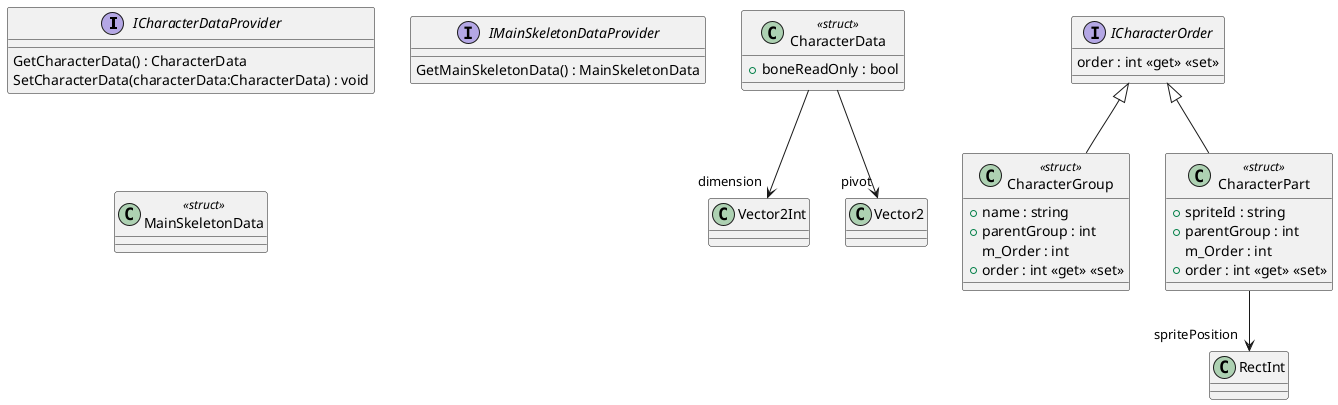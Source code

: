 @startuml
interface ICharacterDataProvider {
    GetCharacterData() : CharacterData
    SetCharacterData(characterData:CharacterData) : void
}
class CharacterData <<struct>> {
    + boneReadOnly : bool
}
interface ICharacterOrder {
    order : int <<get>> <<set>>
}
class CharacterGroup <<struct>> {
    + name : string
    + parentGroup : int
    m_Order : int
    + order : int <<get>> <<set>>
}
class CharacterPart <<struct>> {
    + spriteId : string
    + parentGroup : int
    m_Order : int
    + order : int <<get>> <<set>>
}
interface IMainSkeletonDataProvider {
    GetMainSkeletonData() : MainSkeletonData
}
class MainSkeletonData <<struct>> {
}
CharacterData --> "dimension" Vector2Int
CharacterData --> "pivot" Vector2
ICharacterOrder <|-- CharacterGroup
ICharacterOrder <|-- CharacterPart
CharacterPart --> "spritePosition" RectInt
@enduml
